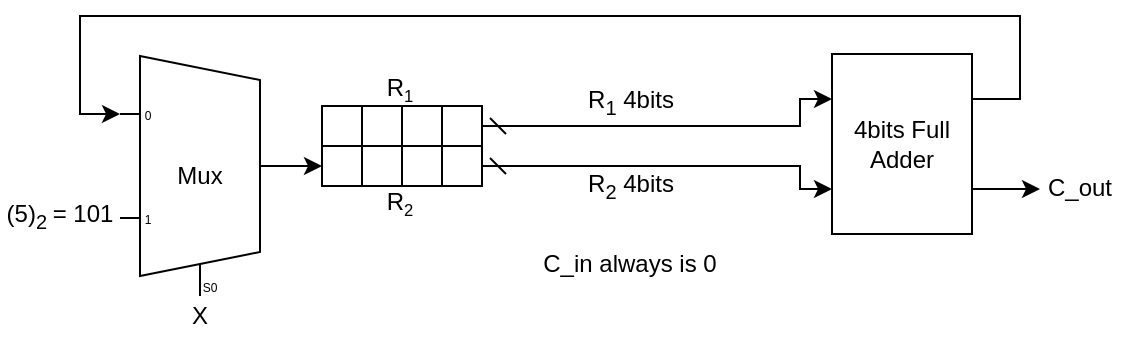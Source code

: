 <mxfile version="24.7.17">
  <diagram name="Page-1" id="IDa8VPxM7N5lLcx1AvHh">
    <mxGraphModel dx="1434" dy="759" grid="1" gridSize="10" guides="1" tooltips="1" connect="1" arrows="1" fold="1" page="1" pageScale="1" pageWidth="827" pageHeight="1169" math="0" shadow="0">
      <root>
        <mxCell id="0" />
        <mxCell id="1" parent="0" />
        <mxCell id="TSXq91-apcicFk39oz98-1" value="Mux" style="shadow=0;dashed=0;align=center;html=1;strokeWidth=1;shape=mxgraph.electrical.abstract.mux2;whiteSpace=wrap;fillColor=none;" vertex="1" parent="1">
          <mxGeometry x="194" y="100" width="80" height="120" as="geometry" />
        </mxCell>
        <mxCell id="TSXq91-apcicFk39oz98-31" value="(5)&lt;sub&gt;2&amp;nbsp;&lt;/sub&gt;= 101" style="text;html=1;align=center;verticalAlign=middle;whiteSpace=wrap;rounded=0;" vertex="1" parent="1">
          <mxGeometry x="134" y="165" width="60" height="30" as="geometry" />
        </mxCell>
        <mxCell id="TSXq91-apcicFk39oz98-58" style="edgeStyle=orthogonalEdgeStyle;rounded=0;orthogonalLoop=1;jettySize=auto;html=1;exitX=0.75;exitY=0;exitDx=0;exitDy=0;entryX=0;entryY=0.5;entryDx=0;entryDy=0;" edge="1" parent="1" source="TSXq91-apcicFk39oz98-32" target="TSXq91-apcicFk39oz98-56">
          <mxGeometry relative="1" as="geometry" />
        </mxCell>
        <mxCell id="TSXq91-apcicFk39oz98-32" value="4bits Full Adder" style="rounded=0;whiteSpace=wrap;html=1;flipH=0;flipV=1;direction=south;" vertex="1" parent="1">
          <mxGeometry x="550" y="99" width="70" height="90" as="geometry" />
        </mxCell>
        <mxCell id="TSXq91-apcicFk39oz98-36" value="" style="group" vertex="1" connectable="0" parent="1">
          <mxGeometry x="295" y="108" width="80" height="72" as="geometry" />
        </mxCell>
        <mxCell id="TSXq91-apcicFk39oz98-15" value="" style="whiteSpace=wrap;html=1;aspect=fixed;fillColor=none;" vertex="1" parent="TSXq91-apcicFk39oz98-36">
          <mxGeometry y="17" width="20" height="20" as="geometry" />
        </mxCell>
        <mxCell id="TSXq91-apcicFk39oz98-16" value="" style="whiteSpace=wrap;html=1;aspect=fixed;fillColor=none;" vertex="1" parent="TSXq91-apcicFk39oz98-36">
          <mxGeometry x="20" y="17" width="20" height="20" as="geometry" />
        </mxCell>
        <mxCell id="TSXq91-apcicFk39oz98-17" value="" style="whiteSpace=wrap;html=1;aspect=fixed;fillColor=none;" vertex="1" parent="TSXq91-apcicFk39oz98-36">
          <mxGeometry x="40" y="17" width="20" height="20" as="geometry" />
        </mxCell>
        <mxCell id="TSXq91-apcicFk39oz98-18" value="" style="whiteSpace=wrap;html=1;aspect=fixed;fillColor=none;" vertex="1" parent="TSXq91-apcicFk39oz98-36">
          <mxGeometry x="60" y="17" width="20" height="20" as="geometry" />
        </mxCell>
        <mxCell id="TSXq91-apcicFk39oz98-19" value="" style="whiteSpace=wrap;html=1;aspect=fixed;fillColor=none;" vertex="1" parent="TSXq91-apcicFk39oz98-36">
          <mxGeometry y="37" width="20" height="20" as="geometry" />
        </mxCell>
        <mxCell id="TSXq91-apcicFk39oz98-20" value="" style="whiteSpace=wrap;html=1;aspect=fixed;fillColor=none;" vertex="1" parent="TSXq91-apcicFk39oz98-36">
          <mxGeometry x="20" y="37" width="20" height="20" as="geometry" />
        </mxCell>
        <mxCell id="TSXq91-apcicFk39oz98-21" value="" style="whiteSpace=wrap;html=1;aspect=fixed;fillColor=none;" vertex="1" parent="TSXq91-apcicFk39oz98-36">
          <mxGeometry x="40" y="37" width="20" height="20" as="geometry" />
        </mxCell>
        <mxCell id="TSXq91-apcicFk39oz98-22" value="" style="whiteSpace=wrap;html=1;aspect=fixed;fillColor=none;" vertex="1" parent="TSXq91-apcicFk39oz98-36">
          <mxGeometry x="60" y="37" width="20" height="20" as="geometry" />
        </mxCell>
        <mxCell id="TSXq91-apcicFk39oz98-23" value="R&lt;span style=&quot;font-size: 10px;&quot;&gt;&lt;sub&gt;1&lt;/sub&gt;&lt;/span&gt;" style="text;html=1;align=center;verticalAlign=middle;whiteSpace=wrap;rounded=0;" vertex="1" parent="TSXq91-apcicFk39oz98-36">
          <mxGeometry x="24" width="30" height="15" as="geometry" />
        </mxCell>
        <mxCell id="TSXq91-apcicFk39oz98-24" value="R&lt;span style=&quot;font-size: 10px;&quot;&gt;&lt;sub&gt;2&lt;/sub&gt;&lt;/span&gt;" style="text;html=1;align=center;verticalAlign=middle;whiteSpace=wrap;rounded=0;" vertex="1" parent="TSXq91-apcicFk39oz98-36">
          <mxGeometry x="24" y="57" width="30" height="15" as="geometry" />
        </mxCell>
        <mxCell id="TSXq91-apcicFk39oz98-39" style="edgeStyle=orthogonalEdgeStyle;rounded=0;orthogonalLoop=1;jettySize=auto;html=1;exitX=1;exitY=0.5;exitDx=0;exitDy=-5;exitPerimeter=0;entryX=0;entryY=0.5;entryDx=0;entryDy=0;" edge="1" parent="1" source="TSXq91-apcicFk39oz98-1" target="TSXq91-apcicFk39oz98-19">
          <mxGeometry relative="1" as="geometry" />
        </mxCell>
        <mxCell id="TSXq91-apcicFk39oz98-41" style="edgeStyle=orthogonalEdgeStyle;rounded=0;orthogonalLoop=1;jettySize=auto;html=1;exitX=1;exitY=0.5;exitDx=0;exitDy=0;entryX=0.25;entryY=1;entryDx=0;entryDy=0;startArrow=dash;startFill=0;" edge="1" parent="1" source="TSXq91-apcicFk39oz98-18" target="TSXq91-apcicFk39oz98-32">
          <mxGeometry relative="1" as="geometry">
            <Array as="points">
              <mxPoint x="534" y="135" />
              <mxPoint x="534" y="121" />
            </Array>
          </mxGeometry>
        </mxCell>
        <mxCell id="TSXq91-apcicFk39oz98-43" style="edgeStyle=orthogonalEdgeStyle;rounded=0;orthogonalLoop=1;jettySize=auto;html=1;exitX=1;exitY=0.5;exitDx=0;exitDy=0;entryX=0.75;entryY=1;entryDx=0;entryDy=0;startArrow=dash;startFill=0;" edge="1" parent="1" source="TSXq91-apcicFk39oz98-22" target="TSXq91-apcicFk39oz98-32">
          <mxGeometry relative="1" as="geometry">
            <Array as="points">
              <mxPoint x="534" y="155" />
              <mxPoint x="534" y="167" />
            </Array>
          </mxGeometry>
        </mxCell>
        <mxCell id="TSXq91-apcicFk39oz98-44" style="edgeStyle=orthogonalEdgeStyle;rounded=0;orthogonalLoop=1;jettySize=auto;html=1;exitX=0.25;exitY=0;exitDx=0;exitDy=0;entryX=0;entryY=0.217;entryDx=0;entryDy=3;entryPerimeter=0;" edge="1" parent="1" source="TSXq91-apcicFk39oz98-32" target="TSXq91-apcicFk39oz98-1">
          <mxGeometry relative="1" as="geometry">
            <Array as="points">
              <mxPoint x="644" y="121" />
              <mxPoint x="644" y="80" />
              <mxPoint x="174" y="80" />
              <mxPoint x="174" y="129" />
            </Array>
          </mxGeometry>
        </mxCell>
        <mxCell id="TSXq91-apcicFk39oz98-47" value="X" style="text;html=1;align=center;verticalAlign=middle;whiteSpace=wrap;rounded=0;" vertex="1" parent="1">
          <mxGeometry x="224" y="220" width="20" height="20" as="geometry" />
        </mxCell>
        <mxCell id="TSXq91-apcicFk39oz98-50" value="R&lt;sub&gt;1&lt;/sub&gt;&amp;nbsp;4bits" style="text;html=1;align=center;verticalAlign=middle;resizable=0;points=[];autosize=1;strokeColor=none;fillColor=none;" vertex="1" parent="1">
          <mxGeometry x="414" y="108" width="70" height="30" as="geometry" />
        </mxCell>
        <mxCell id="TSXq91-apcicFk39oz98-51" value="R&lt;sub&gt;2&lt;/sub&gt;&amp;nbsp;4bits" style="text;html=1;align=center;verticalAlign=middle;resizable=0;points=[];autosize=1;strokeColor=none;fillColor=none;" vertex="1" parent="1">
          <mxGeometry x="414" y="150" width="70" height="30" as="geometry" />
        </mxCell>
        <mxCell id="TSXq91-apcicFk39oz98-56" value="C_out" style="text;html=1;align=center;verticalAlign=middle;whiteSpace=wrap;rounded=0;" vertex="1" parent="1">
          <mxGeometry x="654" y="156" width="40" height="20" as="geometry" />
        </mxCell>
        <mxCell id="TSXq91-apcicFk39oz98-59" value="C_in always is 0" style="text;html=1;align=center;verticalAlign=middle;whiteSpace=wrap;rounded=0;" vertex="1" parent="1">
          <mxGeometry x="404" y="189" width="90" height="30" as="geometry" />
        </mxCell>
      </root>
    </mxGraphModel>
  </diagram>
</mxfile>
